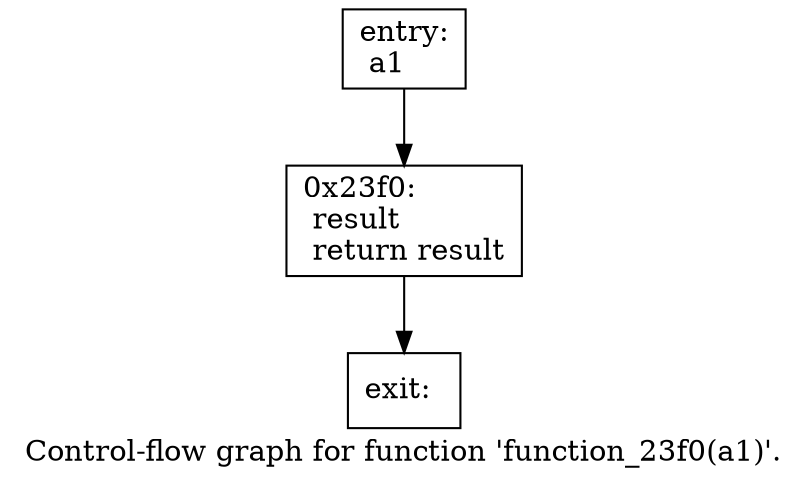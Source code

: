 digraph "Control-flow graph for function 'function_23f0(a1)'." {
  label="Control-flow graph for function 'function_23f0(a1)'.";
  node [shape=record];

  Node07710E08 [label="{entry:\l  a1\l}"];
  Node07710E08 -> Node07710F70;
  Node07710F70 [label="{0x23f0:\l  result\l  return result\l}"];
  Node07710F70 -> Node07710D78;
  Node07710D78 [label="{exit:\l}"];

}
